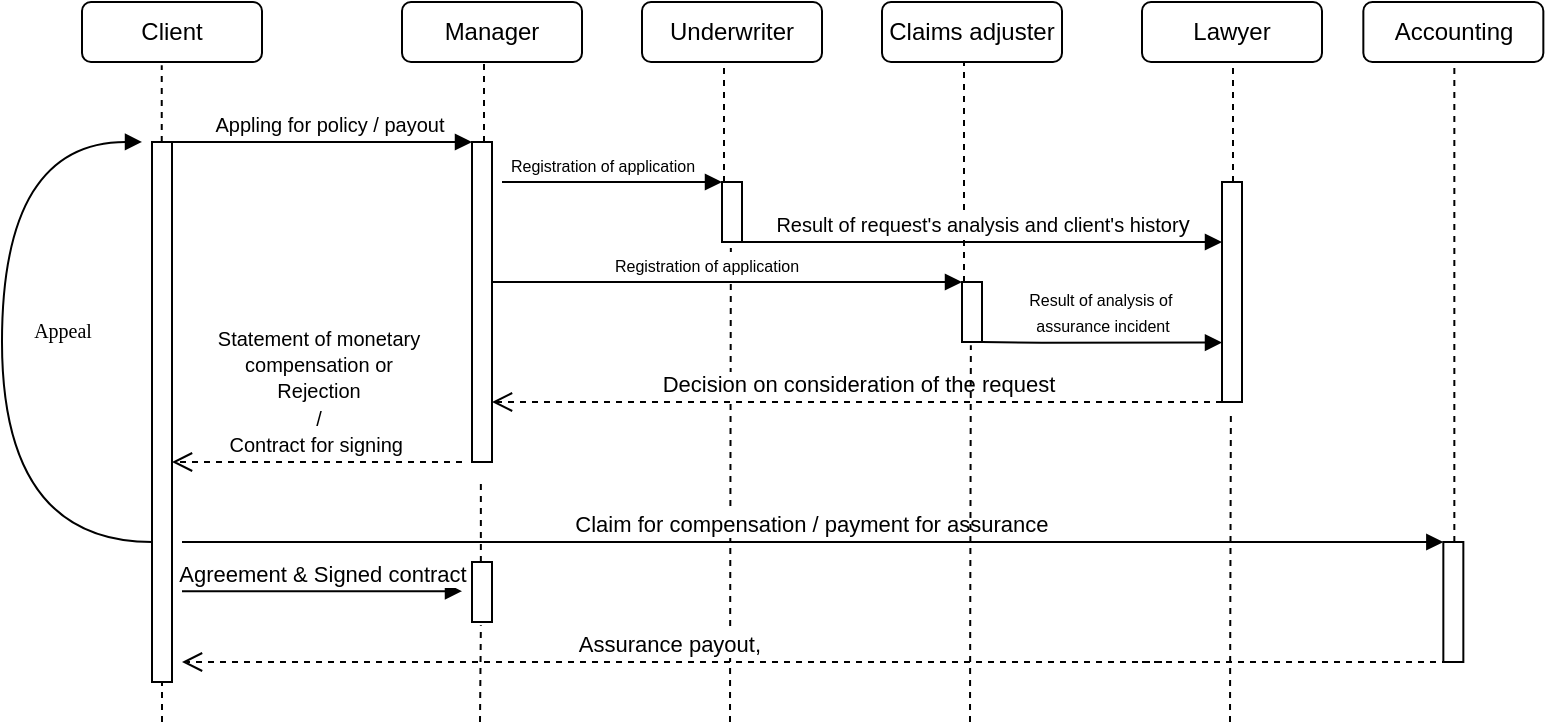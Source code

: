 <mxfile version="26.2.4">
  <diagram name="Страница — 1" id="ClNFONBPy-d1YckZMRn8">
    <mxGraphModel dx="1643" dy="430" grid="1" gridSize="10" guides="1" tooltips="1" connect="1" arrows="1" fold="1" page="1" pageScale="1" pageWidth="827" pageHeight="1169" math="0" shadow="0">
      <root>
        <mxCell id="0" />
        <mxCell id="1" parent="0" />
        <mxCell id="xICqTb8I6hwcPqg-6-yf-1" value="Client" style="rounded=1;whiteSpace=wrap;html=1;" vertex="1" parent="1">
          <mxGeometry y="70" width="90" height="30" as="geometry" />
        </mxCell>
        <mxCell id="xICqTb8I6hwcPqg-6-yf-2" value="Manager" style="rounded=1;whiteSpace=wrap;html=1;" vertex="1" parent="1">
          <mxGeometry x="160" y="70" width="90" height="30" as="geometry" />
        </mxCell>
        <mxCell id="xICqTb8I6hwcPqg-6-yf-3" value="Underwriter" style="rounded=1;whiteSpace=wrap;html=1;" vertex="1" parent="1">
          <mxGeometry x="280" y="70" width="90" height="30" as="geometry" />
        </mxCell>
        <mxCell id="xICqTb8I6hwcPqg-6-yf-4" value="Accounting" style="rounded=1;whiteSpace=wrap;html=1;" vertex="1" parent="1">
          <mxGeometry x="640.67" y="70" width="90" height="30" as="geometry" />
        </mxCell>
        <mxCell id="xICqTb8I6hwcPqg-6-yf-6" value="Lawyer" style="rounded=1;whiteSpace=wrap;html=1;" vertex="1" parent="1">
          <mxGeometry x="530" y="70" width="90" height="30" as="geometry" />
        </mxCell>
        <mxCell id="xICqTb8I6hwcPqg-6-yf-9" value="" style="endArrow=none;dashed=1;html=1;rounded=0;entryX=0.443;entryY=1.056;entryDx=0;entryDy=0;entryPerimeter=0;" edge="1" parent="1" source="xICqTb8I6hwcPqg-6-yf-16" target="xICqTb8I6hwcPqg-6-yf-1">
          <mxGeometry width="50" height="50" relative="1" as="geometry">
            <mxPoint x="39" y="640" as="sourcePoint" />
            <mxPoint x="40.0" y="205" as="targetPoint" />
          </mxGeometry>
        </mxCell>
        <mxCell id="xICqTb8I6hwcPqg-6-yf-10" value="" style="endArrow=none;dashed=1;html=1;rounded=0;entryX=0.443;entryY=1.056;entryDx=0;entryDy=0;entryPerimeter=0;" edge="1" parent="1" source="xICqTb8I6hwcPqg-6-yf-18">
          <mxGeometry width="50" height="50" relative="1" as="geometry">
            <mxPoint x="200" y="638.32" as="sourcePoint" />
            <mxPoint x="201" y="100.32" as="targetPoint" />
          </mxGeometry>
        </mxCell>
        <mxCell id="xICqTb8I6hwcPqg-6-yf-11" value="" style="endArrow=none;dashed=1;html=1;rounded=0;entryX=0.443;entryY=1.056;entryDx=0;entryDy=0;entryPerimeter=0;" edge="1" parent="1" source="xICqTb8I6hwcPqg-6-yf-21">
          <mxGeometry width="50" height="50" relative="1" as="geometry">
            <mxPoint x="320" y="638" as="sourcePoint" />
            <mxPoint x="321" y="100" as="targetPoint" />
          </mxGeometry>
        </mxCell>
        <mxCell id="xICqTb8I6hwcPqg-6-yf-12" value="" style="endArrow=none;dashed=1;html=1;rounded=0;entryX=0.443;entryY=1.056;entryDx=0;entryDy=0;entryPerimeter=0;" edge="1" parent="1" source="xICqTb8I6hwcPqg-6-yf-41">
          <mxGeometry width="50" height="50" relative="1" as="geometry">
            <mxPoint x="685.17" y="638" as="sourcePoint" />
            <mxPoint x="686.17" y="100" as="targetPoint" />
          </mxGeometry>
        </mxCell>
        <mxCell id="xICqTb8I6hwcPqg-6-yf-14" value="" style="endArrow=none;dashed=1;html=1;rounded=0;entryX=0.443;entryY=1.056;entryDx=0;entryDy=0;entryPerimeter=0;" edge="1" parent="1" source="xICqTb8I6hwcPqg-6-yf-25">
          <mxGeometry width="50" height="50" relative="1" as="geometry">
            <mxPoint x="574.5" y="638" as="sourcePoint" />
            <mxPoint x="575.5" y="100" as="targetPoint" />
          </mxGeometry>
        </mxCell>
        <mxCell id="xICqTb8I6hwcPqg-6-yf-15" value="" style="endArrow=none;dashed=1;html=1;rounded=0;" edge="1" parent="1" target="xICqTb8I6hwcPqg-6-yf-16">
          <mxGeometry width="50" height="50" relative="1" as="geometry">
            <mxPoint x="40" y="430" as="sourcePoint" />
            <mxPoint x="80" y="102" as="targetPoint" />
          </mxGeometry>
        </mxCell>
        <mxCell id="xICqTb8I6hwcPqg-6-yf-16" value="" style="html=1;points=[[0,0,0,0,5],[0,1,0,0,-5],[1,0,0,0,5],[1,1,0,0,-5]];perimeter=orthogonalPerimeter;outlineConnect=0;targetShapes=umlLifeline;portConstraint=eastwest;newEdgeStyle={&quot;curved&quot;:0,&quot;rounded&quot;:0};" vertex="1" parent="1">
          <mxGeometry x="35" y="140" width="10" height="270" as="geometry" />
        </mxCell>
        <mxCell id="xICqTb8I6hwcPqg-6-yf-17" value="" style="endArrow=none;dashed=1;html=1;rounded=0;entryX=0.443;entryY=1.056;entryDx=0;entryDy=0;entryPerimeter=0;" edge="1" parent="1" source="xICqTb8I6hwcPqg-6-yf-72" target="xICqTb8I6hwcPqg-6-yf-18">
          <mxGeometry width="50" height="50" relative="1" as="geometry">
            <mxPoint x="199" y="430" as="sourcePoint" />
            <mxPoint x="201" y="100.32" as="targetPoint" />
          </mxGeometry>
        </mxCell>
        <mxCell id="xICqTb8I6hwcPqg-6-yf-18" value="" style="html=1;points=[[0,0,0,0,5],[0,1,0,0,-5],[1,0,0,0,5],[1,1,0,0,-5]];perimeter=orthogonalPerimeter;outlineConnect=0;targetShapes=umlLifeline;portConstraint=eastwest;newEdgeStyle={&quot;curved&quot;:0,&quot;rounded&quot;:0};" vertex="1" parent="1">
          <mxGeometry x="195" y="140" width="10" height="160" as="geometry" />
        </mxCell>
        <mxCell id="xICqTb8I6hwcPqg-6-yf-19" value="&lt;font style=&quot;font-size: 10px;&quot;&gt;&amp;nbsp; Appling for policy / payout&lt;/font&gt;" style="html=1;verticalAlign=bottom;endArrow=block;curved=0;rounded=0;" edge="1" parent="1" target="xICqTb8I6hwcPqg-6-yf-18">
          <mxGeometry x="0.043" width="80" relative="1" as="geometry">
            <mxPoint x="40" y="140" as="sourcePoint" />
            <mxPoint x="160" y="140" as="targetPoint" />
            <mxPoint as="offset" />
          </mxGeometry>
        </mxCell>
        <mxCell id="xICqTb8I6hwcPqg-6-yf-20" value="" style="endArrow=none;dashed=1;html=1;rounded=0;entryX=0.443;entryY=1.056;entryDx=0;entryDy=0;entryPerimeter=0;" edge="1" parent="1" target="xICqTb8I6hwcPqg-6-yf-21">
          <mxGeometry width="50" height="50" relative="1" as="geometry">
            <mxPoint x="324" y="430" as="sourcePoint" />
            <mxPoint x="321" y="100" as="targetPoint" />
          </mxGeometry>
        </mxCell>
        <mxCell id="xICqTb8I6hwcPqg-6-yf-21" value="" style="html=1;points=[[0,0,0,0,5],[0,1,0,0,-5],[1,0,0,0,5],[1,1,0,0,-5]];perimeter=orthogonalPerimeter;outlineConnect=0;targetShapes=umlLifeline;portConstraint=eastwest;newEdgeStyle={&quot;curved&quot;:0,&quot;rounded&quot;:0};" vertex="1" parent="1">
          <mxGeometry x="320" y="160" width="10" height="30" as="geometry" />
        </mxCell>
        <mxCell id="xICqTb8I6hwcPqg-6-yf-22" value="&lt;font style=&quot;font-size: 8px;&quot;&gt;Registration of application&lt;/font&gt;" style="html=1;verticalAlign=bottom;endArrow=block;curved=0;rounded=0;" edge="1" parent="1">
          <mxGeometry x="-0.091" width="80" relative="1" as="geometry">
            <mxPoint x="210" y="160" as="sourcePoint" />
            <mxPoint x="320" y="160" as="targetPoint" />
            <mxPoint as="offset" />
          </mxGeometry>
        </mxCell>
        <mxCell id="xICqTb8I6hwcPqg-6-yf-26" value="" style="endArrow=none;dashed=1;html=1;rounded=0;entryX=0.443;entryY=1.056;entryDx=0;entryDy=0;entryPerimeter=0;" edge="1" parent="1" target="xICqTb8I6hwcPqg-6-yf-25">
          <mxGeometry width="50" height="50" relative="1" as="geometry">
            <mxPoint x="574" y="430" as="sourcePoint" />
            <mxPoint x="575.5" y="100" as="targetPoint" />
          </mxGeometry>
        </mxCell>
        <mxCell id="xICqTb8I6hwcPqg-6-yf-25" value="" style="html=1;points=[[0,0,0,0,5],[0,1,0,0,-5],[1,0,0,0,5],[1,1,0,0,-5]];perimeter=orthogonalPerimeter;outlineConnect=0;targetShapes=umlLifeline;portConstraint=eastwest;newEdgeStyle={&quot;curved&quot;:0,&quot;rounded&quot;:0};" vertex="1" parent="1">
          <mxGeometry x="570" y="160" width="10" height="110" as="geometry" />
        </mxCell>
        <mxCell id="xICqTb8I6hwcPqg-6-yf-29" value="&lt;span style=&quot;font-size: 8px;&quot;&gt;Result of analysis of&amp;nbsp;&lt;/span&gt;&lt;div&gt;&lt;span style=&quot;font-size: 8px;&quot;&gt;assurance incident&lt;/span&gt;&lt;/div&gt;" style="html=1;verticalAlign=bottom;endArrow=block;curved=0;rounded=0;exitX=0.933;exitY=1.029;exitDx=0;exitDy=0;exitPerimeter=0;entryX=0;entryY=0.545;entryDx=0;entryDy=0;entryPerimeter=0;" edge="1" parent="1">
          <mxGeometry width="80" relative="1" as="geometry">
            <mxPoint x="450.0" y="240.0" as="sourcePoint" />
            <mxPoint x="570" y="240.29" as="targetPoint" />
            <Array as="points">
              <mxPoint x="480" y="240.34" />
            </Array>
            <mxPoint as="offset" />
          </mxGeometry>
        </mxCell>
        <mxCell id="xICqTb8I6hwcPqg-6-yf-30" value="Decision on consideration of the request" style="html=1;verticalAlign=bottom;endArrow=open;dashed=1;endSize=8;curved=0;rounded=0;" edge="1" parent="1" source="xICqTb8I6hwcPqg-6-yf-25">
          <mxGeometry relative="1" as="geometry">
            <mxPoint x="430" y="270.0" as="sourcePoint" />
            <mxPoint x="205" y="270" as="targetPoint" />
            <Array as="points">
              <mxPoint x="370" y="270" />
            </Array>
          </mxGeometry>
        </mxCell>
        <mxCell id="xICqTb8I6hwcPqg-6-yf-32" value="&lt;font style=&quot;font-size: 10px;&quot;&gt;Statement of monetary&lt;/font&gt;&lt;div&gt;&lt;font style=&quot;font-size: 10px;&quot;&gt;&amp;nbsp;compensation or&amp;nbsp;&lt;/font&gt;&lt;div&gt;&lt;font style=&quot;font-size: 10px;&quot;&gt;Rejection &lt;br&gt;/&lt;br&gt;Contract for signing&amp;nbsp;&lt;/font&gt;&lt;/div&gt;&lt;/div&gt;" style="html=1;verticalAlign=bottom;endArrow=open;dashed=1;endSize=8;curved=0;rounded=0;" edge="1" parent="1" target="xICqTb8I6hwcPqg-6-yf-16">
          <mxGeometry relative="1" as="geometry">
            <mxPoint x="190" y="300" as="sourcePoint" />
            <mxPoint x="110" y="300" as="targetPoint" />
          </mxGeometry>
        </mxCell>
        <mxCell id="xICqTb8I6hwcPqg-6-yf-42" value="" style="endArrow=none;dashed=1;html=1;rounded=0;" edge="1" parent="1" target="xICqTb8I6hwcPqg-6-yf-41">
          <mxGeometry width="50" height="50" relative="1" as="geometry">
            <mxPoint x="530" y="400" as="sourcePoint" />
            <mxPoint x="755.5" y="100" as="targetPoint" />
          </mxGeometry>
        </mxCell>
        <mxCell id="xICqTb8I6hwcPqg-6-yf-41" value="" style="html=1;points=[[0,0,0,0,5],[0,1,0,0,-5],[1,0,0,0,5],[1,1,0,0,-5]];perimeter=orthogonalPerimeter;outlineConnect=0;targetShapes=umlLifeline;portConstraint=eastwest;newEdgeStyle={&quot;curved&quot;:0,&quot;rounded&quot;:0};" vertex="1" parent="1">
          <mxGeometry x="680.67" y="340" width="10" height="60" as="geometry" />
        </mxCell>
        <mxCell id="xICqTb8I6hwcPqg-6-yf-43" value="Assurance payout,&amp;nbsp;" style="html=1;verticalAlign=bottom;endArrow=open;dashed=1;endSize=8;curved=0;rounded=0;" edge="1" parent="1">
          <mxGeometry relative="1" as="geometry">
            <mxPoint x="540" y="400" as="sourcePoint" />
            <mxPoint x="50" y="400" as="targetPoint" />
          </mxGeometry>
        </mxCell>
        <mxCell id="xICqTb8I6hwcPqg-6-yf-61" value="&lt;span style=&quot;font-size: 10px;&quot;&gt;Appeal&lt;/span&gt;" style="html=1;verticalAlign=bottom;endArrow=block;labelBackgroundColor=none;fontFamily=Verdana;fontSize=12;elbow=vertical;edgeStyle=orthogonalEdgeStyle;curved=1;" edge="1" parent="1" source="xICqTb8I6hwcPqg-6-yf-16">
          <mxGeometry x="0.001" y="-30" relative="1" as="geometry">
            <mxPoint x="35" y="345.13" as="sourcePoint" />
            <mxPoint x="30" y="139.95" as="targetPoint" />
            <Array as="points">
              <mxPoint x="-40" y="340" />
              <mxPoint x="-40" y="140" />
            </Array>
            <mxPoint as="offset" />
          </mxGeometry>
        </mxCell>
        <mxCell id="xICqTb8I6hwcPqg-6-yf-64" value="Claim for compensation / payment for assurance&amp;nbsp;" style="html=1;verticalAlign=bottom;endArrow=block;curved=0;rounded=0;" edge="1" parent="1" target="xICqTb8I6hwcPqg-6-yf-41">
          <mxGeometry width="80" relative="1" as="geometry">
            <mxPoint x="50" y="340" as="sourcePoint" />
            <mxPoint x="540" y="340" as="targetPoint" />
          </mxGeometry>
        </mxCell>
        <mxCell id="xICqTb8I6hwcPqg-6-yf-66" value="" style="endArrow=none;dashed=1;html=1;rounded=0;entryX=0.443;entryY=1.056;entryDx=0;entryDy=0;entryPerimeter=0;" edge="1" source="xICqTb8I6hwcPqg-6-yf-69" parent="1">
          <mxGeometry width="50" height="50" relative="1" as="geometry">
            <mxPoint x="440" y="638" as="sourcePoint" />
            <mxPoint x="441" y="100" as="targetPoint" />
          </mxGeometry>
        </mxCell>
        <mxCell id="xICqTb8I6hwcPqg-6-yf-67" value="" style="endArrow=none;dashed=1;html=1;rounded=0;entryX=0.443;entryY=1.056;entryDx=0;entryDy=0;entryPerimeter=0;" edge="1" target="xICqTb8I6hwcPqg-6-yf-69" parent="1">
          <mxGeometry width="50" height="50" relative="1" as="geometry">
            <mxPoint x="444" y="430" as="sourcePoint" />
            <mxPoint x="441" y="100" as="targetPoint" />
          </mxGeometry>
        </mxCell>
        <mxCell id="xICqTb8I6hwcPqg-6-yf-68" value="Сlaims adjuster" style="rounded=1;whiteSpace=wrap;html=1;" vertex="1" parent="1">
          <mxGeometry x="400" y="70" width="90" height="30" as="geometry" />
        </mxCell>
        <mxCell id="xICqTb8I6hwcPqg-6-yf-69" value="" style="html=1;points=[[0,0,0,0,5],[0,1,0,0,-5],[1,0,0,0,5],[1,1,0,0,-5]];perimeter=orthogonalPerimeter;outlineConnect=0;targetShapes=umlLifeline;portConstraint=eastwest;newEdgeStyle={&quot;curved&quot;:0,&quot;rounded&quot;:0};" vertex="1" parent="1">
          <mxGeometry x="440" y="210" width="10" height="30" as="geometry" />
        </mxCell>
        <mxCell id="xICqTb8I6hwcPqg-6-yf-70" value="&lt;font style=&quot;font-size: 8px;&quot;&gt;Registration of application&lt;/font&gt;" style="html=1;verticalAlign=bottom;endArrow=block;curved=0;rounded=0;" edge="1" parent="1">
          <mxGeometry x="-0.091" width="80" relative="1" as="geometry">
            <mxPoint x="205" y="210" as="sourcePoint" />
            <mxPoint x="440.0" y="210" as="targetPoint" />
            <Array as="points">
              <mxPoint x="265" y="210" />
            </Array>
            <mxPoint as="offset" />
          </mxGeometry>
        </mxCell>
        <mxCell id="xICqTb8I6hwcPqg-6-yf-71" value="&lt;font style=&quot;font-size: 10px;&quot;&gt;Result of request&#39;s analysis and client&#39;s histor&lt;/font&gt;y" style="html=1;verticalAlign=bottom;endArrow=block;curved=0;rounded=0;" edge="1" parent="1" target="xICqTb8I6hwcPqg-6-yf-25">
          <mxGeometry width="80" relative="1" as="geometry">
            <mxPoint x="330" y="190" as="sourcePoint" />
            <mxPoint x="410" y="190" as="targetPoint" />
          </mxGeometry>
        </mxCell>
        <mxCell id="xICqTb8I6hwcPqg-6-yf-73" value="" style="endArrow=none;dashed=1;html=1;rounded=0;entryX=0.443;entryY=1.056;entryDx=0;entryDy=0;entryPerimeter=0;" edge="1" parent="1" target="xICqTb8I6hwcPqg-6-yf-72">
          <mxGeometry width="50" height="50" relative="1" as="geometry">
            <mxPoint x="199" y="430" as="sourcePoint" />
            <mxPoint x="199" y="309" as="targetPoint" />
          </mxGeometry>
        </mxCell>
        <mxCell id="xICqTb8I6hwcPqg-6-yf-72" value="" style="html=1;points=[[0,0,0,0,5],[0,1,0,0,-5],[1,0,0,0,5],[1,1,0,0,-5]];perimeter=orthogonalPerimeter;outlineConnect=0;targetShapes=umlLifeline;portConstraint=eastwest;newEdgeStyle={&quot;curved&quot;:0,&quot;rounded&quot;:0};" vertex="1" parent="1">
          <mxGeometry x="195" y="350" width="10" height="30" as="geometry" />
        </mxCell>
        <mxCell id="xICqTb8I6hwcPqg-6-yf-74" value="Agreement &amp;amp; Signed contract" style="html=1;verticalAlign=bottom;endArrow=block;curved=0;rounded=0;" edge="1" parent="1">
          <mxGeometry width="80" relative="1" as="geometry">
            <mxPoint x="50" y="364.58" as="sourcePoint" />
            <mxPoint x="190" y="364.58" as="targetPoint" />
          </mxGeometry>
        </mxCell>
      </root>
    </mxGraphModel>
  </diagram>
</mxfile>
